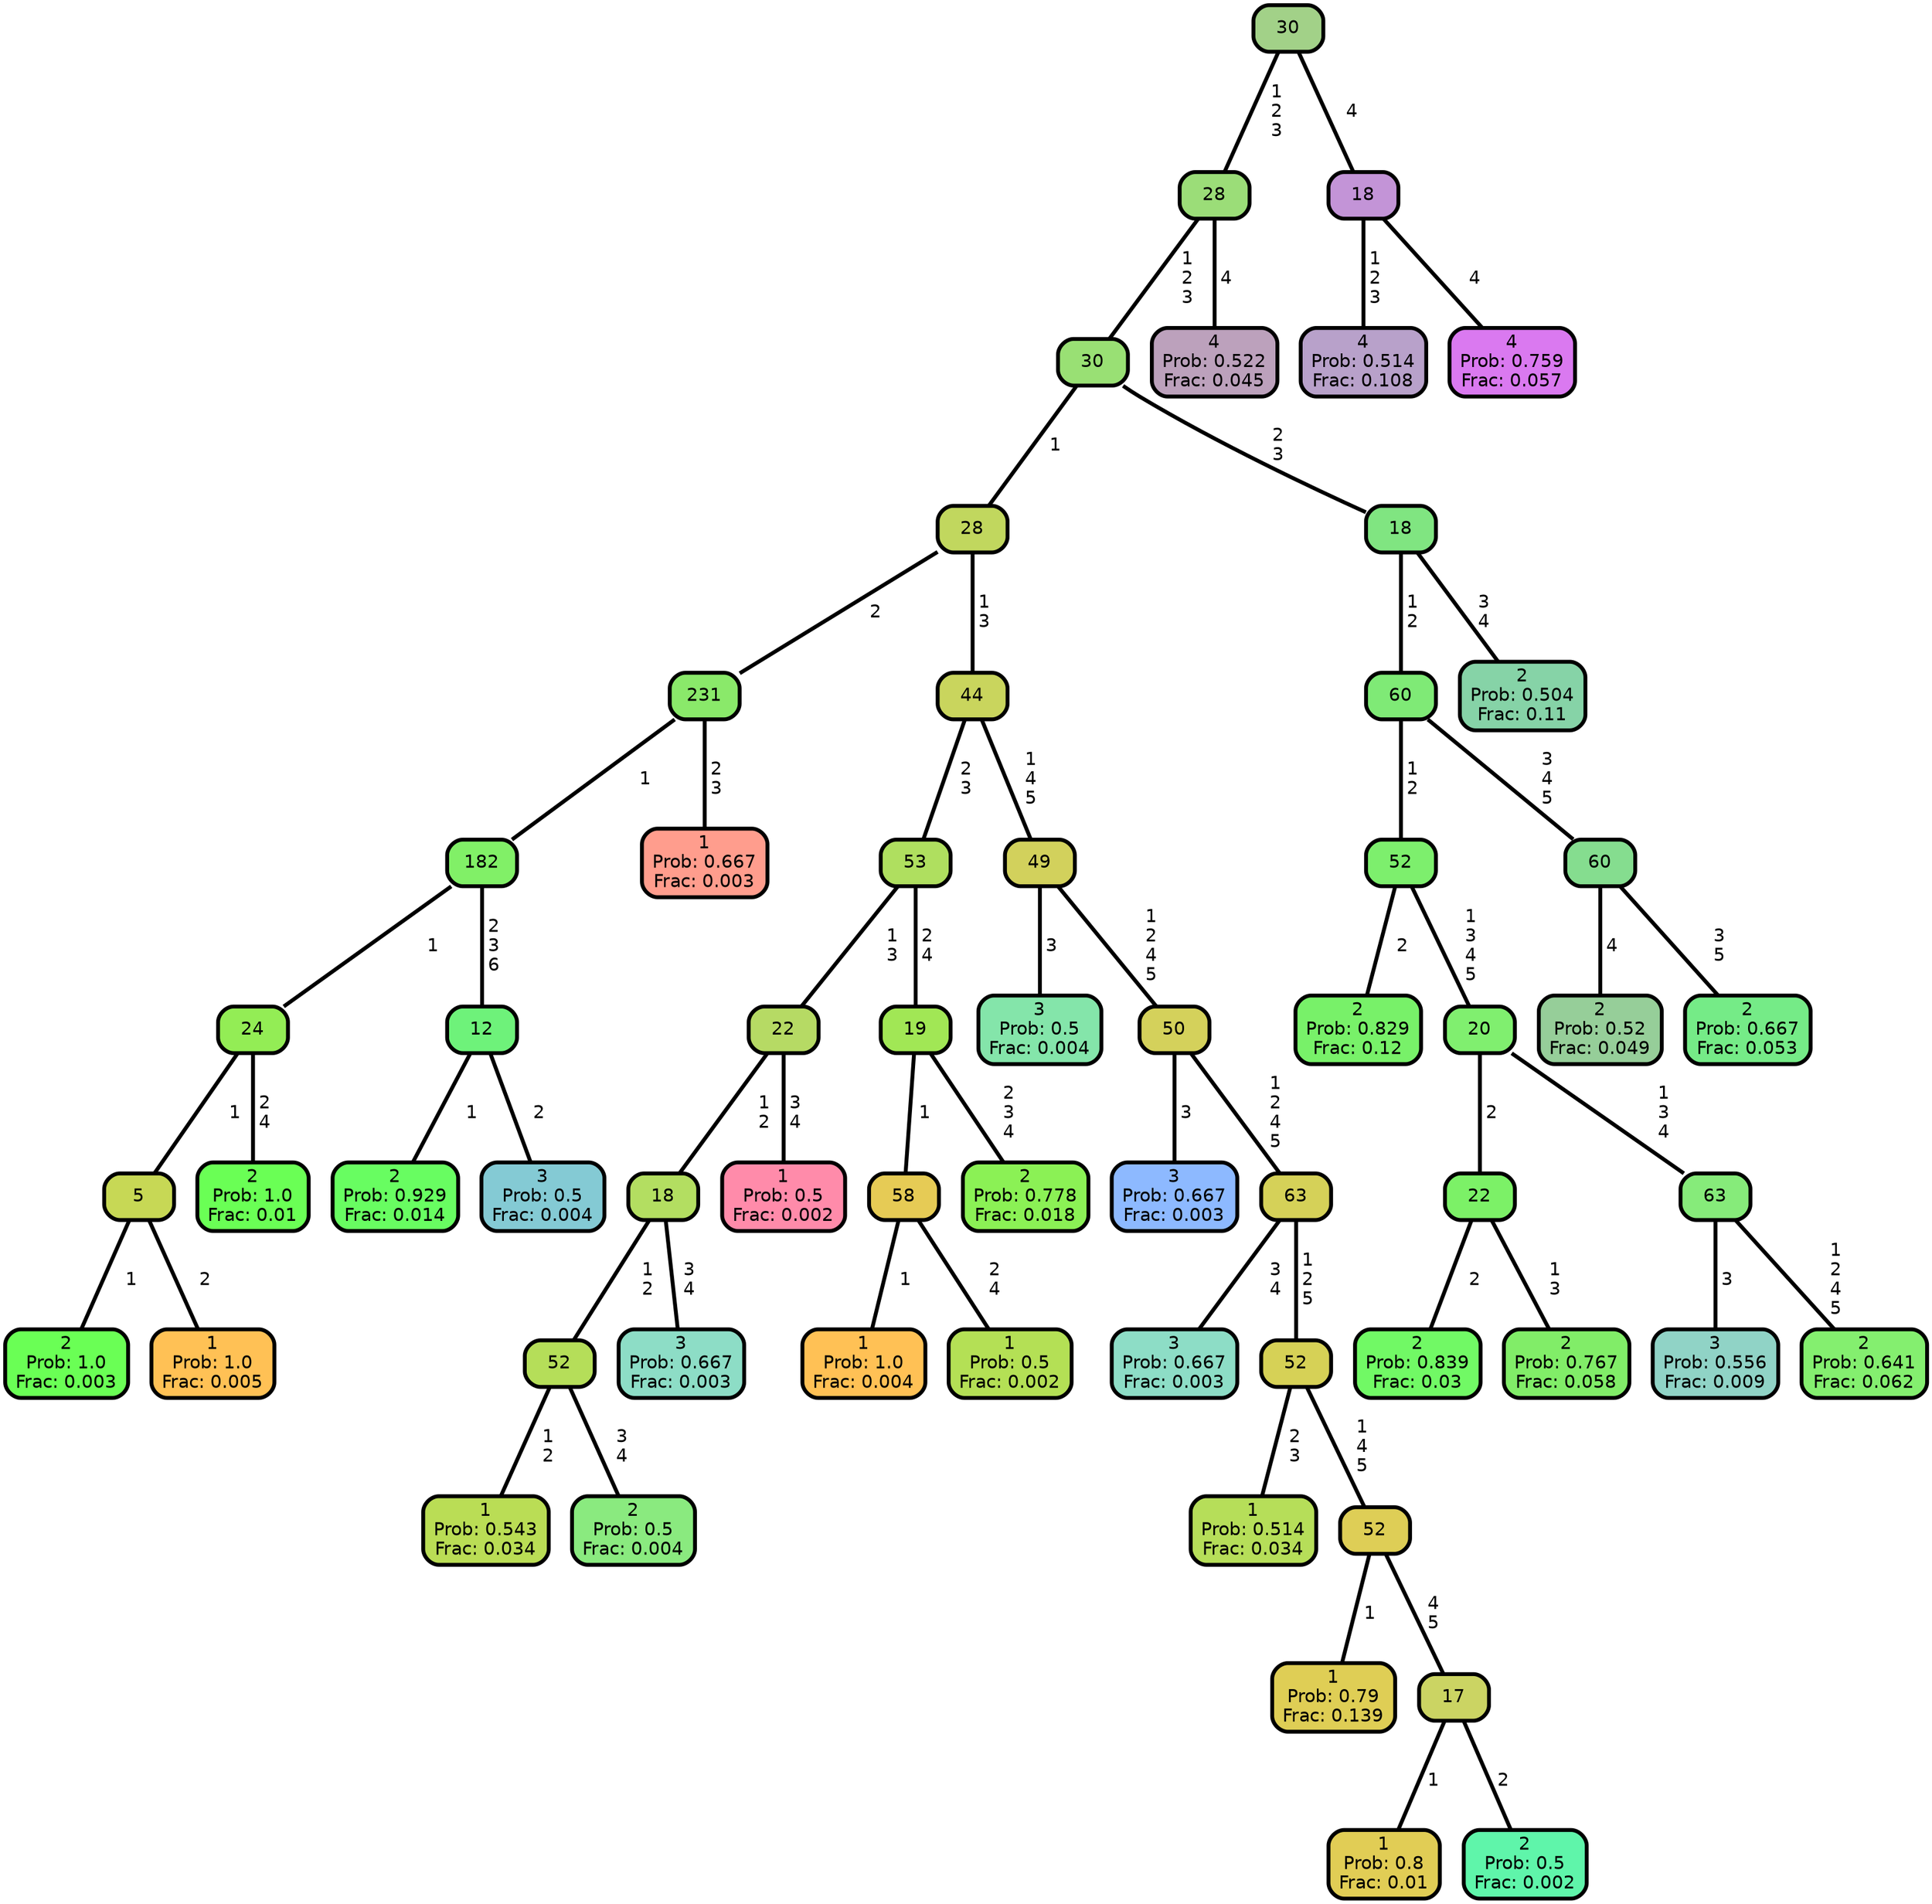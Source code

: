 graph Tree {
node [shape=box, style="filled, rounded",color="black",penwidth="3",fontcolor="black",                 fontname=helvetica] ;
graph [ranksep="0 equally", splines=straight,                 bgcolor=transparent, dpi=200] ;
edge [fontname=helvetica, color=black] ;
0 [label="2
Prob: 1.0
Frac: 0.003", fillcolor="#6aff55"] ;
1 [label="5", fillcolor="#c7d855"] ;
2 [label="1
Prob: 1.0
Frac: 0.005", fillcolor="#ffc155"] ;
3 [label="24", fillcolor="#93ed55"] ;
4 [label="2
Prob: 1.0
Frac: 0.01", fillcolor="#6aff55"] ;
5 [label="182", fillcolor="#81f067"] ;
6 [label="2
Prob: 0.929
Frac: 0.014", fillcolor="#68fd61"] ;
7 [label="12", fillcolor="#6ef27a"] ;
8 [label="3
Prob: 0.5
Frac: 0.004", fillcolor="#84cad4"] ;
9 [label="231", fillcolor="#8ae96a"] ;
10 [label="1
Prob: 0.667
Frac: 0.003", fillcolor="#ff9d8d"] ;
11 [label="28", fillcolor="#c1d75e"] ;
12 [label="1
Prob: 0.543
Frac: 0.034", fillcolor="#badd55"] ;
13 [label="52", fillcolor="#b5de59"] ;
14 [label="2
Prob: 0.5
Frac: 0.004", fillcolor="#8aea7f"] ;
15 [label="18", fillcolor="#b3de61"] ;
16 [label="3
Prob: 0.667
Frac: 0.003", fillcolor="#8dddc6"] ;
17 [label="22", fillcolor="#b6da64"] ;
18 [label="1
Prob: 0.5
Frac: 0.002", fillcolor="#ff8baa"] ;
19 [label="53", fillcolor="#afdf5f"] ;
20 [label="1
Prob: 1.0
Frac: 0.004", fillcolor="#ffc155"] ;
21 [label="58", fillcolor="#e6cb55"] ;
22 [label="1
Prob: 0.5
Frac: 0.002", fillcolor="#b4e055"] ;
23 [label="19", fillcolor="#a1e755"] ;
24 [label="2
Prob: 0.778
Frac: 0.018", fillcolor="#8bf155"] ;
25 [label="44", fillcolor="#c9d55d"] ;
26 [label="3
Prob: 0.5
Frac: 0.004", fillcolor="#84e5aa"] ;
27 [label="49", fillcolor="#d2d15c"] ;
28 [label="3
Prob: 0.667
Frac: 0.003", fillcolor="#8db9ff"] ;
29 [label="50", fillcolor="#d4d15b"] ;
30 [label="3
Prob: 0.667
Frac: 0.003", fillcolor="#8dddc6"] ;
31 [label="63", fillcolor="#d5d158"] ;
32 [label="1
Prob: 0.514
Frac: 0.034", fillcolor="#b6de59"] ;
33 [label="52", fillcolor="#d6d156"] ;
34 [label="1
Prob: 0.79
Frac: 0.139", fillcolor="#dfce55"] ;
35 [label="52", fillcolor="#dece56"] ;
36 [label="1
Prob: 0.8
Frac: 0.01", fillcolor="#e1cd55"] ;
37 [label="17", fillcolor="#cbd463"] ;
38 [label="2
Prob: 0.5
Frac: 0.002", fillcolor="#5ff5aa"] ;
39 [label="30", fillcolor="#99e074"] ;
40 [label="2
Prob: 0.829
Frac: 0.12", fillcolor="#78f169"] ;
41 [label="52", fillcolor="#7def6d"] ;
42 [label="2
Prob: 0.839
Frac: 0.03", fillcolor="#71f965"] ;
43 [label="22", fillcolor="#7cf167"] ;
44 [label="2
Prob: 0.767
Frac: 0.058", fillcolor="#81ed68"] ;
45 [label="20", fillcolor="#80ef6f"] ;
46 [label="3
Prob: 0.556
Frac: 0.009", fillcolor="#90d3c6"] ;
47 [label="63", fillcolor="#86eb7a"] ;
48 [label="2
Prob: 0.641
Frac: 0.062", fillcolor="#84ef6f"] ;
49 [label="60", fillcolor="#7fea76"] ;
50 [label="2
Prob: 0.52
Frac: 0.049", fillcolor="#96ce99"] ;
51 [label="60", fillcolor="#85dd8f"] ;
52 [label="2
Prob: 0.667
Frac: 0.053", fillcolor="#75eb87"] ;
53 [label="18", fillcolor="#80e581"] ;
54 [label="2
Prob: 0.504
Frac: 0.11", fillcolor="#86d3a7"] ;
55 [label="28", fillcolor="#9bdd78"] ;
56 [label="4
Prob: 0.522
Frac: 0.045", fillcolor="#bca1bc"] ;
57 [label="30", fillcolor="#a2d188"] ;
58 [label="4
Prob: 0.514
Frac: 0.108", fillcolor="#b8a1ca"] ;
59 [label="18", fillcolor="#c394d7"] ;
60 [label="4
Prob: 0.759
Frac: 0.057", fillcolor="#da79f0"] ;
1 -- 0 [label=" 1",penwidth=3] ;
1 -- 2 [label=" 2",penwidth=3] ;
3 -- 1 [label=" 1",penwidth=3] ;
3 -- 4 [label=" 2\n 4",penwidth=3] ;
5 -- 3 [label=" 1",penwidth=3] ;
5 -- 7 [label=" 2\n 3\n 6",penwidth=3] ;
7 -- 6 [label=" 1",penwidth=3] ;
7 -- 8 [label=" 2",penwidth=3] ;
9 -- 5 [label=" 1",penwidth=3] ;
9 -- 10 [label=" 2\n 3",penwidth=3] ;
11 -- 9 [label=" 2",penwidth=3] ;
11 -- 25 [label=" 1\n 3",penwidth=3] ;
13 -- 12 [label=" 1\n 2",penwidth=3] ;
13 -- 14 [label=" 3\n 4",penwidth=3] ;
15 -- 13 [label=" 1\n 2",penwidth=3] ;
15 -- 16 [label=" 3\n 4",penwidth=3] ;
17 -- 15 [label=" 1\n 2",penwidth=3] ;
17 -- 18 [label=" 3\n 4",penwidth=3] ;
19 -- 17 [label=" 1\n 3",penwidth=3] ;
19 -- 23 [label=" 2\n 4",penwidth=3] ;
21 -- 20 [label=" 1",penwidth=3] ;
21 -- 22 [label=" 2\n 4",penwidth=3] ;
23 -- 21 [label=" 1",penwidth=3] ;
23 -- 24 [label=" 2\n 3\n 4",penwidth=3] ;
25 -- 19 [label=" 2\n 3",penwidth=3] ;
25 -- 27 [label=" 1\n 4\n 5",penwidth=3] ;
27 -- 26 [label=" 3",penwidth=3] ;
27 -- 29 [label=" 1\n 2\n 4\n 5",penwidth=3] ;
29 -- 28 [label=" 3",penwidth=3] ;
29 -- 31 [label=" 1\n 2\n 4\n 5",penwidth=3] ;
31 -- 30 [label=" 3\n 4",penwidth=3] ;
31 -- 33 [label=" 1\n 2\n 5",penwidth=3] ;
33 -- 32 [label=" 2\n 3",penwidth=3] ;
33 -- 35 [label=" 1\n 4\n 5",penwidth=3] ;
35 -- 34 [label=" 1",penwidth=3] ;
35 -- 37 [label=" 4\n 5",penwidth=3] ;
37 -- 36 [label=" 1",penwidth=3] ;
37 -- 38 [label=" 2",penwidth=3] ;
39 -- 11 [label=" 1",penwidth=3] ;
39 -- 53 [label=" 2\n 3",penwidth=3] ;
41 -- 40 [label=" 2",penwidth=3] ;
41 -- 45 [label=" 1\n 3\n 4\n 5",penwidth=3] ;
43 -- 42 [label=" 2",penwidth=3] ;
43 -- 44 [label=" 1\n 3",penwidth=3] ;
45 -- 43 [label=" 2",penwidth=3] ;
45 -- 47 [label=" 1\n 3\n 4",penwidth=3] ;
47 -- 46 [label=" 3",penwidth=3] ;
47 -- 48 [label=" 1\n 2\n 4\n 5",penwidth=3] ;
49 -- 41 [label=" 1\n 2",penwidth=3] ;
49 -- 51 [label=" 3\n 4\n 5",penwidth=3] ;
51 -- 50 [label=" 4",penwidth=3] ;
51 -- 52 [label=" 3\n 5",penwidth=3] ;
53 -- 49 [label=" 1\n 2",penwidth=3] ;
53 -- 54 [label=" 3\n 4",penwidth=3] ;
55 -- 39 [label=" 1\n 2\n 3",penwidth=3] ;
55 -- 56 [label=" 4",penwidth=3] ;
57 -- 55 [label=" 1\n 2\n 3",penwidth=3] ;
57 -- 59 [label=" 4",penwidth=3] ;
59 -- 58 [label=" 1\n 2\n 3",penwidth=3] ;
59 -- 60 [label=" 4",penwidth=3] ;
{rank = same;}}